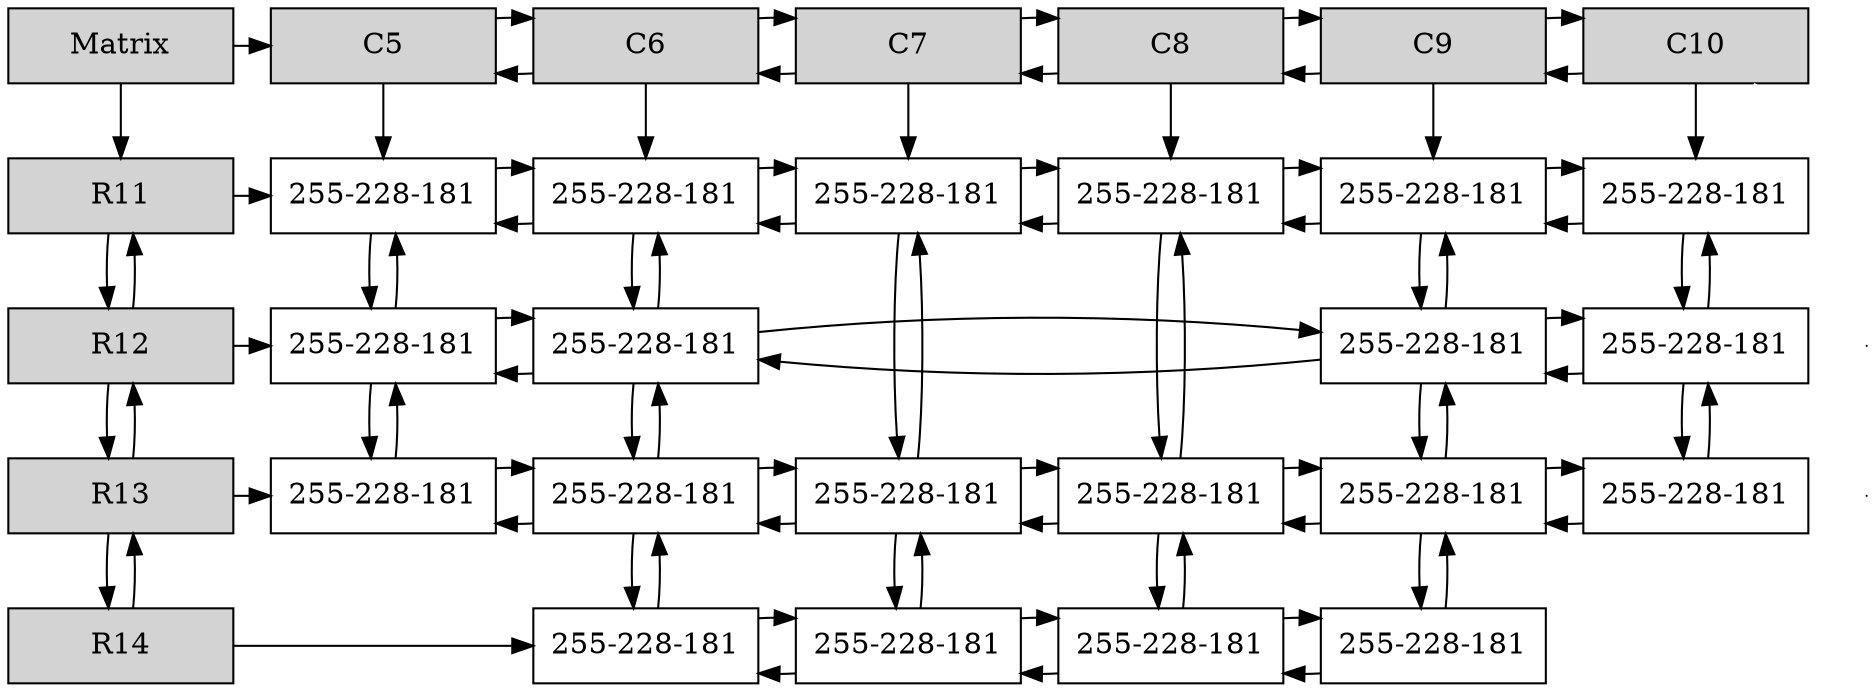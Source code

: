 digraph Sparce_Matrix {
node [shape=box]
Mt[ label = "Matrix", width = 1.5, style = filled, group = 1 ];
e0[ shape = point, width = 0 ];
e1[ shape = point, width = 0 ];
U11[label = "R11"    width = 1.5 style = filled, group = 1 ];
Mt->U11;
N5_L11 [label = "255-228-181" width = 1.5, group =7];
U11 -> N5_L11;
A5 -> N5_L11;
N6_L11 [label = "255-228-181" width = 1.5, group =8];
N6_L11 -> N5_L11;
N5_L11 -> N6_L11;
A6 -> N6_L11;
N7_L11 [label = "255-228-181" width = 1.5, group =9];
N7_L11 -> N6_L11;
N6_L11 -> N7_L11;
A7 -> N7_L11;
N8_L11 [label = "255-228-181" width = 1.5, group =10];
N8_L11 -> N7_L11;
N7_L11 -> N8_L11;
A8 -> N8_L11;
N9_L11 [label = "255-228-181" width = 1.5, group =11];
N9_L11 -> N8_L11;
N8_L11 -> N9_L11;
A9 -> N9_L11;
N10_L11 [label = "255-228-181" width = 1.5, group =12];
N10_L11 -> N9_L11;
N9_L11 -> N10_L11;
A10 -> N10_L11;
{ rank = same; U11;N5_L11;N6_L11;N7_L11;N8_L11;N9_L11;N10_L11;}
U12[label = "R12"    width = 1.5 style = filled, group = 1 ];
U12 -> U11;
U11 -> U12;
N5_L12 [label = "255-228-181" width = 1.5, group =7];
U12 -> N5_L12;
N5_L12 -> N5_L11;
N5_L11 -> N5_L12;
N6_L12 [label = "255-228-181" width = 1.5, group =8];
N6_L12 -> N5_L12;
N5_L12 -> N6_L12;
N6_L12 -> N6_L11;
N6_L11 -> N6_L12;
N9_L12 [label = "255-228-181" width = 1.5, group =11];
N9_L12 -> N6_L12;
N6_L12 -> N9_L12;
N9_L12 -> N9_L11;
N9_L11 -> N9_L12;
N10_L12 [label = "255-228-181" width = 1.5, group =12];
N10_L12 -> N9_L12;
N9_L12 -> N10_L12;
N10_L12 -> N10_L11;
N10_L11 -> N10_L12;
{ rank = same; U12;N5_L12;N6_L12;N9_L12;N10_L12;}
U13[label = "R13"    width = 1.5 style = filled, group = 1 ];
U13 -> U12;
U12 -> U13;
{ rank = same; U12; e0}
N5_L13 [label = "255-228-181" width = 1.5, group =7];
U13 -> N5_L13;
N5_L13 -> N5_L12;
N5_L12 -> N5_L13;
N6_L13 [label = "255-228-181" width = 1.5, group =8];
N6_L13 -> N5_L13;
N5_L13 -> N6_L13;
N6_L13 -> N6_L12;
N6_L12 -> N6_L13;
N7_L13 [label = "255-228-181" width = 1.5, group =9];
N7_L13 -> N6_L13;
N6_L13 -> N7_L13;
N7_L13 -> N7_L11;
N7_L11 -> N7_L13;
N8_L13 [label = "255-228-181" width = 1.5, group =10];
N8_L13 -> N7_L13;
N7_L13 -> N8_L13;
N8_L13 -> N8_L11;
N8_L11 -> N8_L13;
N9_L13 [label = "255-228-181" width = 1.5, group =11];
N9_L13 -> N8_L13;
N8_L13 -> N9_L13;
N9_L13 -> N9_L12;
N9_L12 -> N9_L13;
N10_L13 [label = "255-228-181" width = 1.5, group =12];
N10_L13 -> N9_L13;
N9_L13 -> N10_L13;
N10_L13 -> N10_L12;
N10_L12 -> N10_L13;
{ rank = same; U13;N5_L13;N6_L13;N7_L13;N8_L13;N9_L13;N10_L13;}
U14[label = "R14"    width = 1.5 style = filled, group = 1 ];
U14 -> U13;
U13 -> U14;
{ rank = same; U13; e1}
N6_L14 [label = "255-228-181" width = 1.5, group =8];
U14 -> N6_L14;
N6_L14 -> N6_L13;
N6_L13 -> N6_L14;
N7_L14 [label = "255-228-181" width = 1.5, group =9];
N7_L14 -> N6_L14;
N6_L14 -> N7_L14;
N7_L14 -> N7_L13;
N7_L13 -> N7_L14;
N8_L14 [label = "255-228-181" width = 1.5, group =10];
N8_L14 -> N7_L14;
N7_L14 -> N8_L14;
N8_L14 -> N8_L13;
N8_L13 -> N8_L14;
N9_L14 [label = "255-228-181" width = 1.5, group =11];
N9_L14 -> N8_L14;
N8_L14 -> N9_L14;
N9_L14 -> N9_L13;
N9_L13 -> N9_L14;
{ rank = same; U14;N6_L14;N7_L14;N8_L14;N9_L14;}
A5[label ="C5" width = 1.5 style = filled, group =2];
Mt->A5;
A6[label ="C6" width = 1.5 style = filled, group =3];
A6->A5;
A5->A6;
A7[label ="C7" width = 1.5 style = filled, group =4];
A7->A6;
A6->A7;
A8[label ="C8" width = 1.5 style = filled, group =5];
A8->A7;
A7->A8;
A9[label ="C9" width = 1.5 style = filled, group =6];
A9->A8;
A8->A9;
A10[label ="C10" width = 1.5 style = filled, group =7];
A10->A9;
A9->A10;
{ rank = same; Mt; A5; A6; A7; A8; A9; A10; }
A10-> e0[ dir = none, color = "white" ];
e0-> e1[ dir = none, color = "white" ];
}
